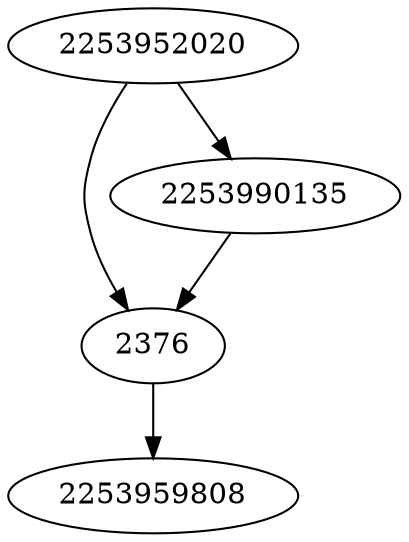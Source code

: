 strict digraph  {
2253959808;
2376;
2253952020;
2253990135;
2376 -> 2253959808;
2253952020 -> 2376;
2253952020 -> 2253990135;
2253990135 -> 2376;
}
